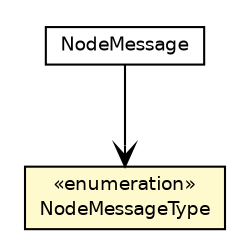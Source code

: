 #!/usr/local/bin/dot
#
# Class diagram 
# Generated by UmlGraph version 4.4 (http://www.spinellis.gr/sw/umlgraph)
#

digraph G {
	edge [fontname="Helvetica",fontsize=10,labelfontname="Helvetica",labelfontsize=10];
	node [fontname="Helvetica",fontsize=10,shape=plaintext];
	// it.apice.sapere.node.networking.impl.NodeMessageType
	c67880 [label=<<table border="0" cellborder="1" cellspacing="0" cellpadding="2" port="p" bgcolor="lemonChiffon" href="./NodeMessageType.html">
		<tr><td><table border="0" cellspacing="0" cellpadding="1">
			<tr><td> &laquo;enumeration&raquo; </td></tr>
			<tr><td> NodeMessageType </td></tr>
		</table></td></tr>
		</table>>, fontname="Helvetica", fontcolor="black", fontsize=9.0];
	// it.apice.sapere.node.networking.impl.NodeMessage
	c67881 [label=<<table border="0" cellborder="1" cellspacing="0" cellpadding="2" port="p" href="./NodeMessage.html">
		<tr><td><table border="0" cellspacing="0" cellpadding="1">
			<tr><td> NodeMessage </td></tr>
		</table></td></tr>
		</table>>, fontname="Helvetica", fontcolor="black", fontsize=9.0];
	// it.apice.sapere.node.networking.impl.NodeMessage NAVASSOC it.apice.sapere.node.networking.impl.NodeMessageType
	c67881:p -> c67880:p [taillabel="", label="", headlabel="", fontname="Helvetica", fontcolor="black", fontsize=10.0, color="black", arrowhead=open];
}

